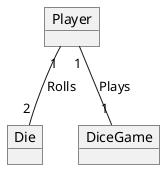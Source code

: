 @startuml
object Player
object Die
object DiceGame

Player "1" -- "2" Die : Rolls
Player "1" -- "1" DiceGame : Plays
@enduml

